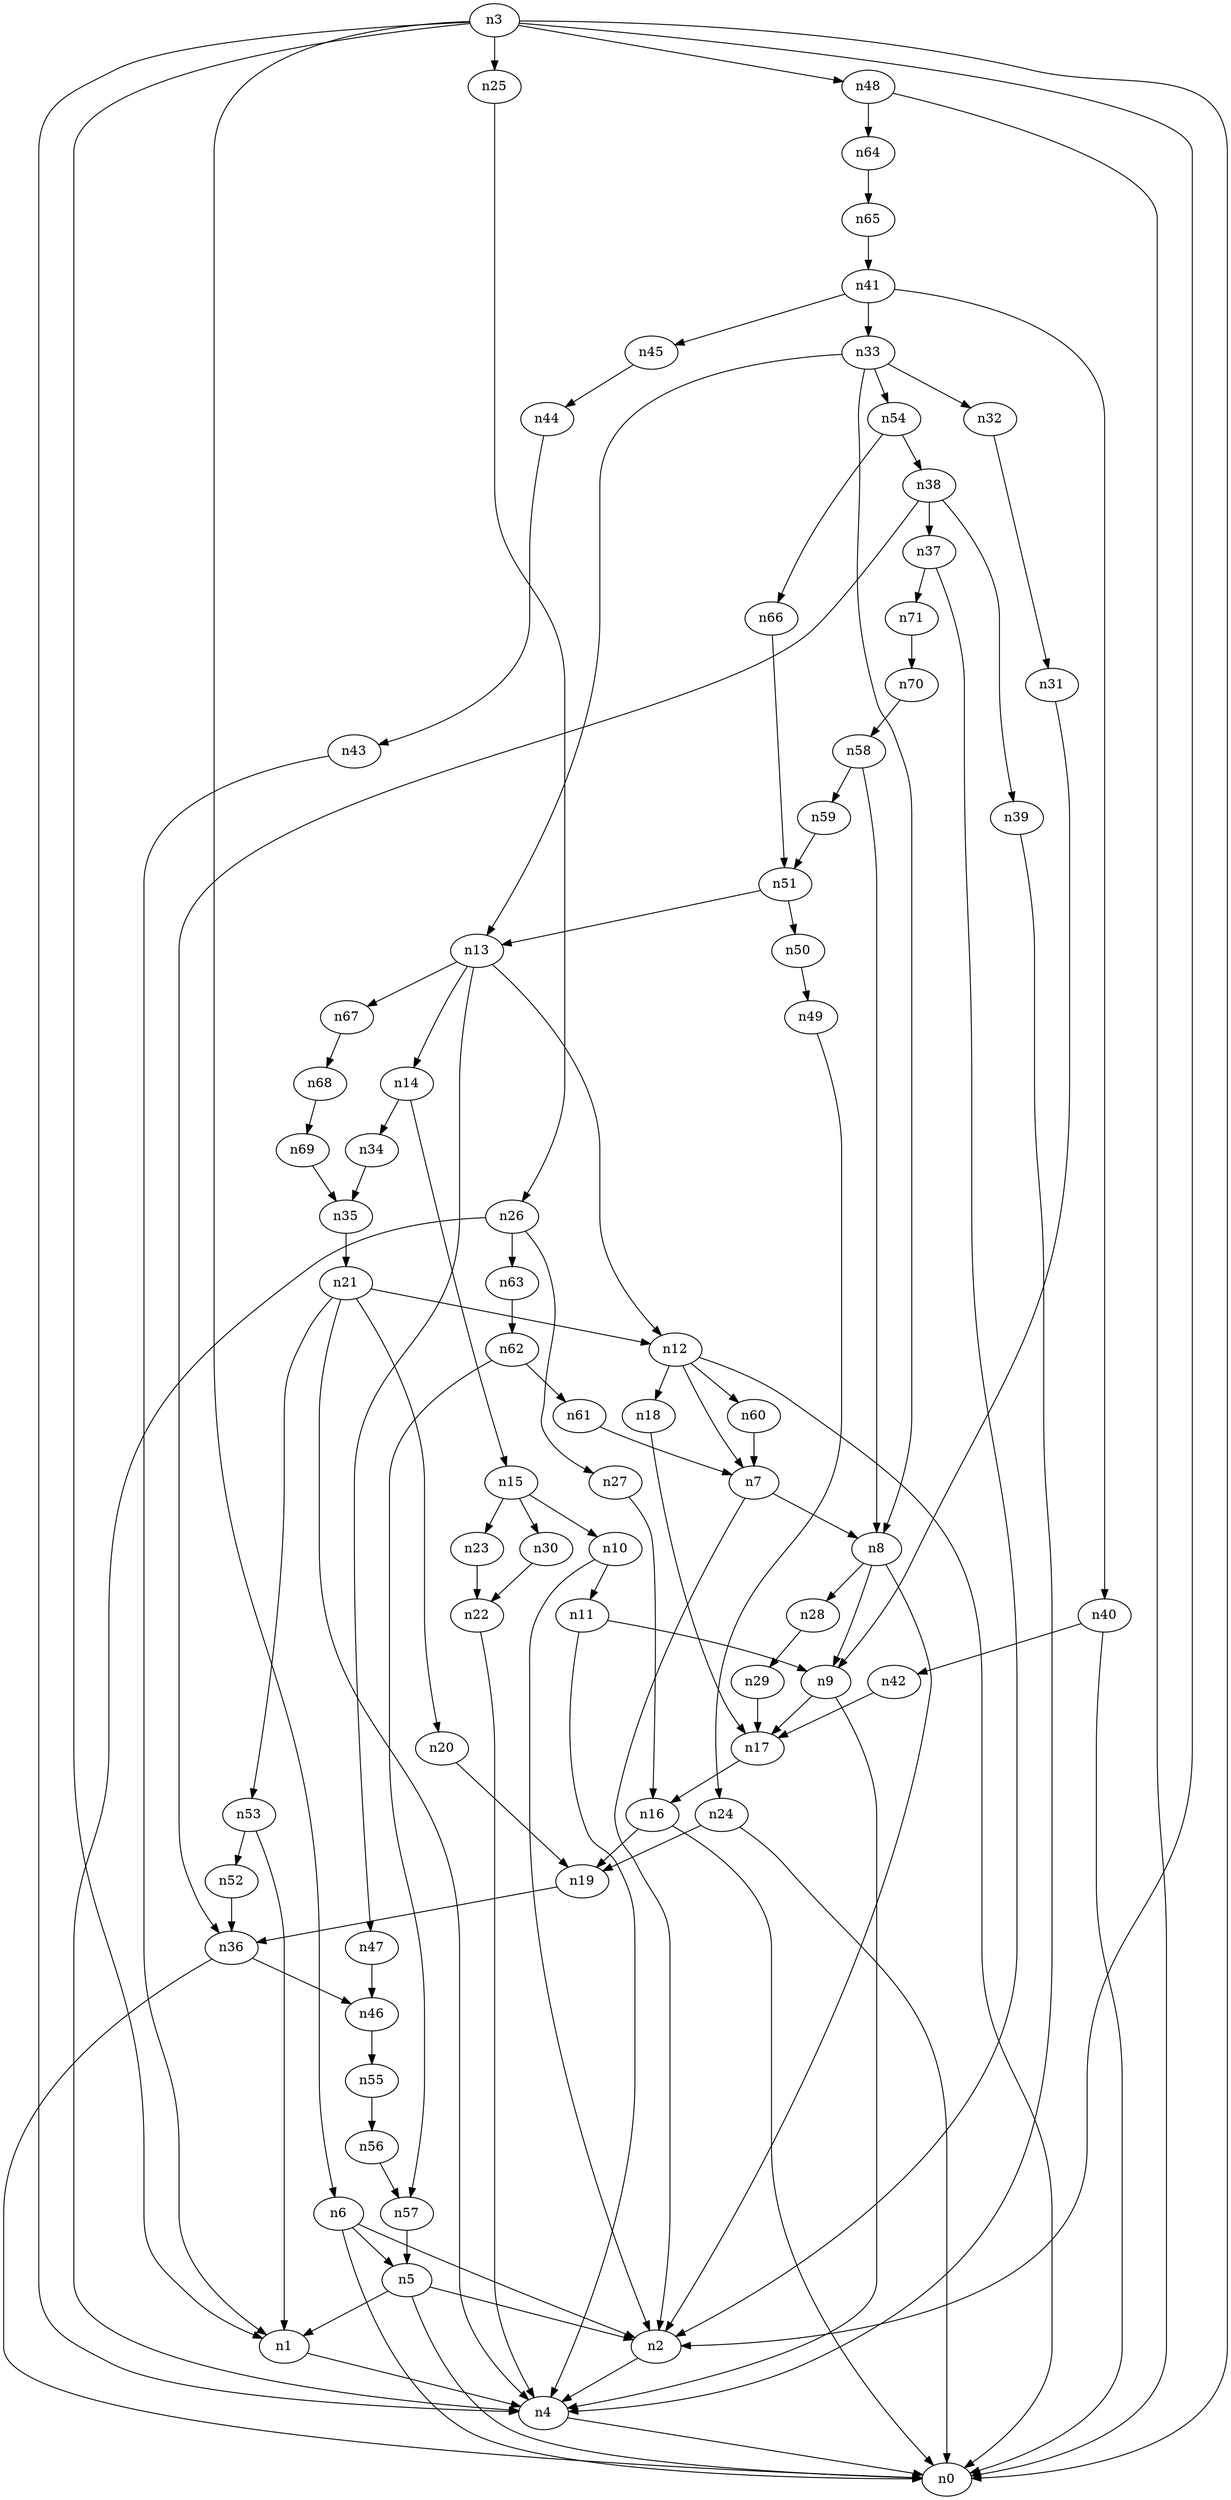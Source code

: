 digraph G {
	n1 -> n4	 [_graphml_id=e4];
	n2 -> n4	 [_graphml_id=e7];
	n3 -> n0	 [_graphml_id=e0];
	n3 -> n1	 [_graphml_id=e3];
	n3 -> n2	 [_graphml_id=e6];
	n3 -> n4	 [_graphml_id=e42];
	n3 -> n6	 [_graphml_id=e11];
	n3 -> n25	 [_graphml_id=e43];
	n3 -> n48	 [_graphml_id=e80];
	n4 -> n0	 [_graphml_id=e1];
	n5 -> n0	 [_graphml_id=e2];
	n5 -> n1	 [_graphml_id=e5];
	n5 -> n2	 [_graphml_id=e8];
	n6 -> n0	 [_graphml_id=e10];
	n6 -> n2	 [_graphml_id=e12];
	n6 -> n5	 [_graphml_id=e9];
	n7 -> n2	 [_graphml_id=e13];
	n7 -> n8	 [_graphml_id=e14];
	n8 -> n2	 [_graphml_id=e22];
	n8 -> n9	 [_graphml_id=e15];
	n8 -> n28	 [_graphml_id=e47];
	n9 -> n4	 [_graphml_id=e16];
	n9 -> n17	 [_graphml_id=e29];
	n10 -> n2	 [_graphml_id=e17];
	n10 -> n11	 [_graphml_id=e18];
	n11 -> n4	 [_graphml_id=e32];
	n11 -> n9	 [_graphml_id=e19];
	n12 -> n0	 [_graphml_id=e21];
	n12 -> n7	 [_graphml_id=e20];
	n12 -> n18	 [_graphml_id=e31];
	n12 -> n60	 [_graphml_id=e101];
	n13 -> n12	 [_graphml_id=e23];
	n13 -> n14	 [_graphml_id=e24];
	n13 -> n47	 [_graphml_id=e79];
	n13 -> n67	 [_graphml_id=e112];
	n14 -> n15	 [_graphml_id=e25];
	n14 -> n34	 [_graphml_id=e57];
	n15 -> n10	 [_graphml_id=e26];
	n15 -> n23	 [_graphml_id=e39];
	n15 -> n30	 [_graphml_id=e50];
	n16 -> n0	 [_graphml_id=e27];
	n16 -> n19	 [_graphml_id=e33];
	n17 -> n16	 [_graphml_id=e28];
	n18 -> n17	 [_graphml_id=e30];
	n19 -> n36	 [_graphml_id=e60];
	n20 -> n19	 [_graphml_id=e34];
	n21 -> n4	 [_graphml_id=e36];
	n21 -> n12	 [_graphml_id=e52];
	n21 -> n20	 [_graphml_id=e35];
	n21 -> n53	 [_graphml_id=e89];
	n22 -> n4	 [_graphml_id=e37];
	n23 -> n22	 [_graphml_id=e38];
	n24 -> n0	 [_graphml_id=e41];
	n24 -> n19	 [_graphml_id=e40];
	n25 -> n26	 [_graphml_id=e44];
	n26 -> n4	 [_graphml_id=e62];
	n26 -> n27	 [_graphml_id=e45];
	n26 -> n63	 [_graphml_id=e105];
	n27 -> n16	 [_graphml_id=e46];
	n28 -> n29	 [_graphml_id=e48];
	n29 -> n17	 [_graphml_id=e49];
	n30 -> n22	 [_graphml_id=e51];
	n31 -> n9	 [_graphml_id=e53];
	n32 -> n31	 [_graphml_id=e54];
	n33 -> n8	 [_graphml_id=e56];
	n33 -> n13	 [_graphml_id=e82];
	n33 -> n32	 [_graphml_id=e55];
	n33 -> n54	 [_graphml_id=e90];
	n34 -> n35	 [_graphml_id=e58];
	n35 -> n21	 [_graphml_id=e59];
	n36 -> n0	 [_graphml_id=e61];
	n36 -> n46	 [_graphml_id=e77];
	n37 -> n2	 [_graphml_id=e63];
	n37 -> n71	 [_graphml_id=e118];
	n38 -> n36	 [_graphml_id=e72];
	n38 -> n37	 [_graphml_id=e64];
	n38 -> n39	 [_graphml_id=e65];
	n39 -> n4	 [_graphml_id=e66];
	n40 -> n0	 [_graphml_id=e67];
	n40 -> n42	 [_graphml_id=e71];
	n41 -> n33	 [_graphml_id=e69];
	n41 -> n40	 [_graphml_id=e68];
	n41 -> n45	 [_graphml_id=e76];
	n42 -> n17	 [_graphml_id=e70];
	n43 -> n1	 [_graphml_id=e73];
	n44 -> n43	 [_graphml_id=e74];
	n45 -> n44	 [_graphml_id=e75];
	n46 -> n55	 [_graphml_id=e93];
	n47 -> n46	 [_graphml_id=e78];
	n48 -> n0	 [_graphml_id=e81];
	n48 -> n64	 [_graphml_id=e106];
	n49 -> n24	 [_graphml_id=e83];
	n50 -> n49	 [_graphml_id=e84];
	n51 -> n13	 [_graphml_id=e86];
	n51 -> n50	 [_graphml_id=e85];
	n52 -> n36	 [_graphml_id=e87];
	n53 -> n1	 [_graphml_id=e92];
	n53 -> n52	 [_graphml_id=e88];
	n54 -> n38	 [_graphml_id=e91];
	n54 -> n66	 [_graphml_id=e110];
	n55 -> n56	 [_graphml_id=e94];
	n56 -> n57	 [_graphml_id=e95];
	n57 -> n5	 [_graphml_id=e96];
	n58 -> n8	 [_graphml_id=e97];
	n58 -> n59	 [_graphml_id=e98];
	n59 -> n51	 [_graphml_id=e99];
	n60 -> n7	 [_graphml_id=e100];
	n61 -> n7	 [_graphml_id=e102];
	n62 -> n57	 [_graphml_id=e111];
	n62 -> n61	 [_graphml_id=e103];
	n63 -> n62	 [_graphml_id=e104];
	n64 -> n65	 [_graphml_id=e107];
	n65 -> n41	 [_graphml_id=e108];
	n66 -> n51	 [_graphml_id=e109];
	n67 -> n68	 [_graphml_id=e113];
	n68 -> n69	 [_graphml_id=e114];
	n69 -> n35	 [_graphml_id=e115];
	n70 -> n58	 [_graphml_id=e116];
	n71 -> n70	 [_graphml_id=e117];
}
